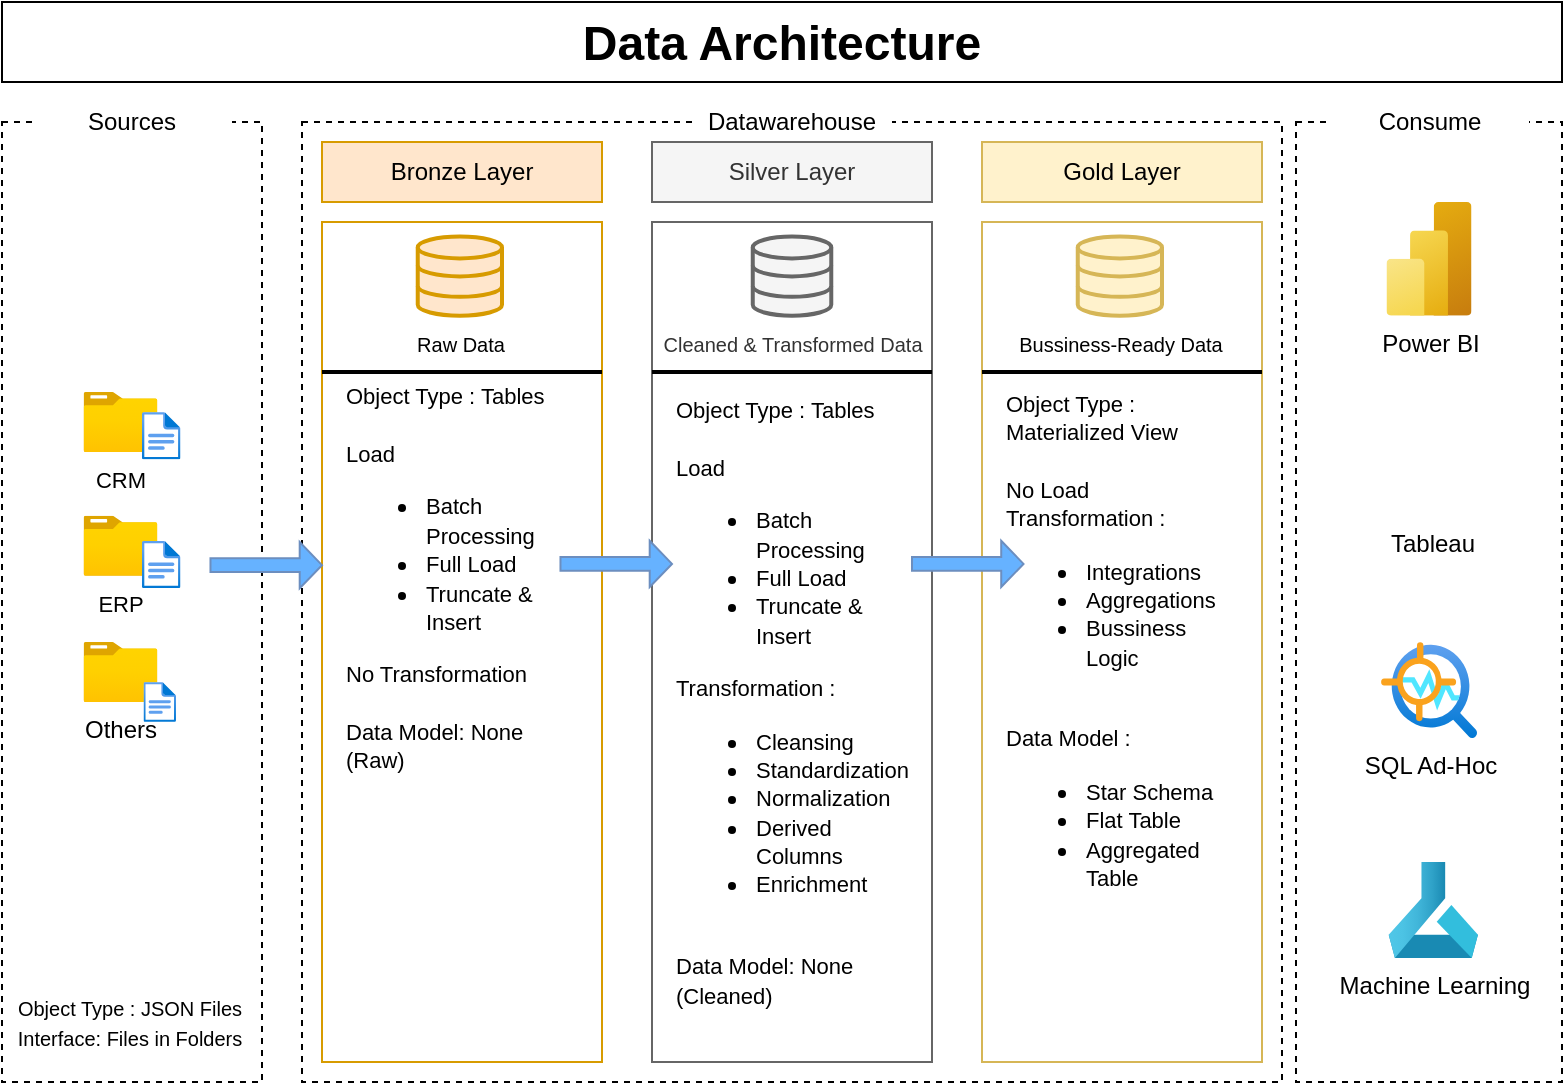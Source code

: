 <mxfile version="28.0.7">
  <diagram name="Data Architecture" id="UuJN0yJNJDD4YwYR6_T2">
    <mxGraphModel dx="962" dy="530" grid="1" gridSize="10" guides="1" tooltips="1" connect="1" arrows="1" fold="1" page="1" pageScale="1" pageWidth="827" pageHeight="1169" math="0" shadow="0">
      <root>
        <mxCell id="0" />
        <mxCell id="1" parent="0" />
        <mxCell id="4bc1In4kHDpeaZkrOJXA-3" value="" style="rounded=0;whiteSpace=wrap;html=1;dashed=1;" vertex="1" parent="1">
          <mxGeometry x="707" y="570" width="133" height="480" as="geometry" />
        </mxCell>
        <mxCell id="4bc1In4kHDpeaZkrOJXA-2" value="" style="rounded=0;whiteSpace=wrap;html=1;strokeColor=default;dashed=1;" vertex="1" parent="1">
          <mxGeometry x="210" y="570" width="490" height="480" as="geometry" />
        </mxCell>
        <mxCell id="4bc1In4kHDpeaZkrOJXA-47" value="" style="rounded=0;whiteSpace=wrap;html=1;fillColor=none;strokeColor=#d79b00;" vertex="1" parent="1">
          <mxGeometry x="220" y="620" width="140" height="420" as="geometry" />
        </mxCell>
        <mxCell id="4bc1In4kHDpeaZkrOJXA-1" value="" style="rounded=0;whiteSpace=wrap;html=1;dashed=1;" vertex="1" parent="1">
          <mxGeometry x="60" y="570" width="130" height="480" as="geometry" />
        </mxCell>
        <mxCell id="4bc1In4kHDpeaZkrOJXA-4" value="Sources" style="rounded=0;whiteSpace=wrap;html=1;strokeColor=none;" vertex="1" parent="1">
          <mxGeometry x="75" y="560" width="100" height="20" as="geometry" />
        </mxCell>
        <mxCell id="4bc1In4kHDpeaZkrOJXA-5" value="Datawarehouse" style="rounded=0;whiteSpace=wrap;html=1;strokeColor=none;" vertex="1" parent="1">
          <mxGeometry x="405" y="560" width="100" height="20" as="geometry" />
        </mxCell>
        <mxCell id="4bc1In4kHDpeaZkrOJXA-6" value="Consume" style="rounded=0;whiteSpace=wrap;html=1;strokeColor=none;" vertex="1" parent="1">
          <mxGeometry x="723.5" y="560" width="100" height="20" as="geometry" />
        </mxCell>
        <mxCell id="4bc1In4kHDpeaZkrOJXA-7" value="Silver Layer" style="rounded=0;whiteSpace=wrap;html=1;fillColor=#f5f5f5;strokeColor=#666666;fontColor=#333333;" vertex="1" parent="1">
          <mxGeometry x="385" y="580" width="140" height="30" as="geometry" />
        </mxCell>
        <mxCell id="4bc1In4kHDpeaZkrOJXA-13" value="&lt;font style=&quot;font-size: 11px;&quot;&gt;CRM&lt;/font&gt;" style="image;aspect=fixed;html=1;points=[];align=center;fontSize=12;image=img/lib/azure2/general/Folder_Blank.svg;" vertex="1" parent="1">
          <mxGeometry x="100.76" y="705" width="36.96" height="30" as="geometry" />
        </mxCell>
        <mxCell id="4bc1In4kHDpeaZkrOJXA-16" value="&lt;font style=&quot;font-size: 11px;&quot;&gt;ERP&lt;/font&gt;" style="image;aspect=fixed;html=1;points=[];align=center;fontSize=12;image=img/lib/azure2/general/Folder_Blank.svg;" vertex="1" parent="1">
          <mxGeometry x="100.76" y="766.88" width="36.96" height="30" as="geometry" />
        </mxCell>
        <mxCell id="4bc1In4kHDpeaZkrOJXA-17" value="" style="image;aspect=fixed;html=1;points=[];align=center;fontSize=12;image=img/lib/azure2/general/File.svg;" vertex="1" parent="1">
          <mxGeometry x="129.97" y="779.39" width="19.27" height="23.74" as="geometry" />
        </mxCell>
        <mxCell id="4bc1In4kHDpeaZkrOJXA-18" value="Others" style="image;aspect=fixed;html=1;points=[];align=center;fontSize=12;image=img/lib/azure2/general/Folder_Blank.svg;" vertex="1" parent="1">
          <mxGeometry x="100.76" y="830" width="36.96" height="30" as="geometry" />
        </mxCell>
        <mxCell id="4bc1In4kHDpeaZkrOJXA-19" value="" style="image;aspect=fixed;html=1;points=[];align=center;fontSize=12;image=img/lib/azure2/general/File.svg;" vertex="1" parent="1">
          <mxGeometry x="130.76" y="850" width="16.23" height="20" as="geometry" />
        </mxCell>
        <mxCell id="4bc1In4kHDpeaZkrOJXA-20" value="&lt;div&gt;&lt;font style=&quot;font-size: 10px;&quot;&gt;Object Type : JSON Files&lt;/font&gt;&lt;/div&gt;&lt;div&gt;&lt;font style=&quot;font-size: 10px;&quot;&gt;Interface: Files in Folders&lt;/font&gt;&lt;/div&gt;" style="text;html=1;align=center;verticalAlign=middle;whiteSpace=wrap;rounded=0;" vertex="1" parent="1">
          <mxGeometry x="66.36" y="1000" width="115.76" height="40" as="geometry" />
        </mxCell>
        <mxCell id="4bc1In4kHDpeaZkrOJXA-39" value="" style="image;aspect=fixed;html=1;points=[];align=center;fontSize=12;image=img/lib/azure2/general/File.svg;" vertex="1" parent="1">
          <mxGeometry x="129.97" y="715" width="19.27" height="23.74" as="geometry" />
        </mxCell>
        <mxCell id="4bc1In4kHDpeaZkrOJXA-40" value="" style="shape=singleArrow;whiteSpace=wrap;html=1;fillColor=#66B2FF;strokeColor=#6c8ebf;" vertex="1" parent="1">
          <mxGeometry x="164.24" y="780.01" width="55.76" height="23.12" as="geometry" />
        </mxCell>
        <mxCell id="4bc1In4kHDpeaZkrOJXA-43" value="Bronze Layer" style="rounded=0;whiteSpace=wrap;html=1;fillColor=#ffe6cc;strokeColor=#d79b00;" vertex="1" parent="1">
          <mxGeometry x="220" y="580" width="140" height="30" as="geometry" />
        </mxCell>
        <mxCell id="4bc1In4kHDpeaZkrOJXA-44" value="Gold Layer" style="rounded=0;whiteSpace=wrap;html=1;fillColor=#fff2cc;strokeColor=#d6b656;" vertex="1" parent="1">
          <mxGeometry x="550" y="580" width="140" height="30" as="geometry" />
        </mxCell>
        <mxCell id="4bc1In4kHDpeaZkrOJXA-45" value="" style="rounded=0;whiteSpace=wrap;html=1;fillColor=none;strokeColor=#666666;fontColor=#333333;" vertex="1" parent="1">
          <mxGeometry x="385" y="620" width="140" height="420" as="geometry" />
        </mxCell>
        <mxCell id="4bc1In4kHDpeaZkrOJXA-46" value="" style="rounded=0;whiteSpace=wrap;html=1;fillColor=none;strokeColor=#d6b656;" vertex="1" parent="1">
          <mxGeometry x="550" y="620" width="140" height="420" as="geometry" />
        </mxCell>
        <mxCell id="4bc1In4kHDpeaZkrOJXA-21" value="&lt;font style=&quot;font-size: 10px;&quot;&gt;Raw Data&lt;/font&gt;" style="html=1;verticalLabelPosition=bottom;align=center;labelBackgroundColor=#ffffff;verticalAlign=top;strokeWidth=2;strokeColor=#d79b00;shadow=0;dashed=0;shape=mxgraph.ios7.icons.data;fillColor=#ffe6cc;" vertex="1" parent="1">
          <mxGeometry x="267.87" y="627.28" width="42.13" height="39.55" as="geometry" />
        </mxCell>
        <mxCell id="4bc1In4kHDpeaZkrOJXA-48" value="&lt;font style=&quot;font-size: 10px;&quot;&gt;Cleaned &amp;amp; Transformed Data&lt;/font&gt;" style="html=1;verticalLabelPosition=bottom;align=center;labelBackgroundColor=#ffffff;verticalAlign=top;strokeWidth=2;strokeColor=#666666;shadow=0;dashed=0;shape=mxgraph.ios7.icons.data;fillColor=#f5f5f5;fontColor=#333333;" vertex="1" parent="1">
          <mxGeometry x="435.38" y="627.28" width="39.25" height="39.55" as="geometry" />
        </mxCell>
        <mxCell id="4bc1In4kHDpeaZkrOJXA-49" value="&lt;font style=&quot;font-size: 10px;&quot;&gt;Bussiness-Ready Data&lt;/font&gt;" style="html=1;verticalLabelPosition=bottom;align=center;labelBackgroundColor=#ffffff;verticalAlign=top;strokeWidth=2;strokeColor=#d6b656;shadow=0;dashed=0;shape=mxgraph.ios7.icons.data;fillColor=#fff2cc;" vertex="1" parent="1">
          <mxGeometry x="597.88" y="627.28" width="42.12" height="39.55" as="geometry" />
        </mxCell>
        <mxCell id="4bc1In4kHDpeaZkrOJXA-52" value="" style="line;strokeWidth=2;html=1;" vertex="1" parent="1">
          <mxGeometry x="220" y="690" width="140" height="10" as="geometry" />
        </mxCell>
        <mxCell id="4bc1In4kHDpeaZkrOJXA-53" value="" style="line;strokeWidth=2;html=1;" vertex="1" parent="1">
          <mxGeometry x="385" y="690" width="140" height="10" as="geometry" />
        </mxCell>
        <mxCell id="4bc1In4kHDpeaZkrOJXA-54" value="" style="line;strokeWidth=2;html=1;" vertex="1" parent="1">
          <mxGeometry x="550" y="690" width="140" height="10" as="geometry" />
        </mxCell>
        <mxCell id="4bc1In4kHDpeaZkrOJXA-42" value="&lt;font style=&quot;font-size: 11px;&quot;&gt;Object Type : Tables&lt;/font&gt;&lt;div&gt;&lt;font style=&quot;font-size: 11px;&quot;&gt;&lt;br&gt;&lt;/font&gt;&lt;/div&gt;&lt;div&gt;&lt;font style=&quot;font-size: 11px;&quot;&gt;Load&lt;/font&gt;&lt;/div&gt;&lt;div&gt;&lt;ul&gt;&lt;li&gt;&lt;font style=&quot;font-size: 11px;&quot;&gt;Batch Processing&lt;/font&gt;&lt;/li&gt;&lt;li&gt;&lt;font style=&quot;font-size: 11px;&quot;&gt;Full Load&lt;/font&gt;&lt;/li&gt;&lt;li&gt;&lt;font style=&quot;font-size: 11px;&quot;&gt;Truncate &amp;amp; Insert&lt;/font&gt;&lt;/li&gt;&lt;/ul&gt;&lt;font style=&quot;font-size: 11px;&quot;&gt;No Transformation&lt;/font&gt;&lt;/div&gt;&lt;div&gt;&lt;font style=&quot;font-size: 11px;&quot;&gt;&lt;br&gt;&lt;/font&gt;&lt;/div&gt;&lt;div&gt;&lt;font style=&quot;font-size: 11px;&quot;&gt;Data Model: None (Raw)&lt;/font&gt;&lt;/div&gt;" style="text;html=1;align=left;verticalAlign=middle;whiteSpace=wrap;rounded=0;" vertex="1" parent="1">
          <mxGeometry x="230" y="705" width="120" height="185" as="geometry" />
        </mxCell>
        <mxCell id="4bc1In4kHDpeaZkrOJXA-55" value="&lt;font style=&quot;font-size: 11px;&quot;&gt;Object Type : Tables&lt;/font&gt;&lt;div&gt;&lt;font style=&quot;font-size: 11px;&quot;&gt;&lt;br&gt;&lt;/font&gt;&lt;/div&gt;&lt;div&gt;&lt;font style=&quot;font-size: 11px;&quot;&gt;Load&lt;/font&gt;&lt;/div&gt;&lt;div&gt;&lt;ul&gt;&lt;li&gt;&lt;font style=&quot;font-size: 11px;&quot;&gt;Batch Processing&lt;/font&gt;&lt;/li&gt;&lt;li&gt;&lt;font style=&quot;font-size: 11px;&quot;&gt;Full Load&lt;/font&gt;&lt;/li&gt;&lt;li&gt;&lt;font style=&quot;font-size: 11px;&quot;&gt;Truncate &amp;amp; Insert&lt;/font&gt;&lt;/li&gt;&lt;/ul&gt;&lt;span style=&quot;background-color: transparent; color: light-dark(rgb(0, 0, 0), rgb(255, 255, 255));&quot;&gt;&lt;font style=&quot;font-size: 11px;&quot;&gt;Transformation :&amp;nbsp;&lt;/font&gt;&lt;/span&gt;&lt;/div&gt;&lt;div&gt;&lt;ul&gt;&lt;li&gt;&lt;span style=&quot;background-color: transparent; color: light-dark(rgb(0, 0, 0), rgb(255, 255, 255));&quot;&gt;&lt;font style=&quot;font-size: 11px;&quot;&gt;Cleansing&lt;/font&gt;&lt;/span&gt;&lt;/li&gt;&lt;li&gt;&lt;span style=&quot;background-color: transparent; color: light-dark(rgb(0, 0, 0), rgb(255, 255, 255));&quot;&gt;&lt;font style=&quot;font-size: 11px;&quot;&gt;Standardization&lt;/font&gt;&lt;/span&gt;&lt;/li&gt;&lt;li&gt;&lt;span style=&quot;background-color: transparent; color: light-dark(rgb(0, 0, 0), rgb(255, 255, 255));&quot;&gt;&lt;font style=&quot;font-size: 11px;&quot;&gt;Normalization&lt;/font&gt;&lt;/span&gt;&lt;/li&gt;&lt;li&gt;&lt;span style=&quot;background-color: transparent; color: light-dark(rgb(0, 0, 0), rgb(255, 255, 255));&quot;&gt;&lt;font style=&quot;font-size: 11px;&quot;&gt;Derived Columns&lt;/font&gt;&lt;/span&gt;&lt;/li&gt;&lt;li&gt;&lt;span style=&quot;background-color: transparent; color: light-dark(rgb(0, 0, 0), rgb(255, 255, 255));&quot;&gt;&lt;font style=&quot;font-size: 11px;&quot;&gt;Enrichment&lt;/font&gt;&lt;/span&gt;&lt;/li&gt;&lt;/ul&gt;&lt;/div&gt;&lt;div&gt;&lt;font style=&quot;font-size: 11px;&quot;&gt;&lt;br&gt;&lt;/font&gt;&lt;/div&gt;&lt;div&gt;&lt;font style=&quot;font-size: 11px;&quot;&gt;Data Model: None (Cleaned)&lt;/font&gt;&lt;/div&gt;" style="text;html=1;align=left;verticalAlign=middle;whiteSpace=wrap;rounded=0;" vertex="1" parent="1">
          <mxGeometry x="395" y="700" width="120" height="320" as="geometry" />
        </mxCell>
        <mxCell id="4bc1In4kHDpeaZkrOJXA-56" value="&lt;font style=&quot;font-size: 11px;&quot;&gt;Object Type : Materialized View&lt;/font&gt;&lt;div&gt;&lt;font style=&quot;font-size: 11px;&quot;&gt;&lt;br&gt;&lt;/font&gt;&lt;/div&gt;&lt;div&gt;&lt;font style=&quot;font-size: 11px;&quot;&gt;No Load&lt;/font&gt;&lt;/div&gt;&lt;div&gt;&lt;font style=&quot;font-size: 11px;&quot;&gt;Transformation :&amp;nbsp;&lt;/font&gt;&lt;/div&gt;&lt;div&gt;&lt;ul&gt;&lt;li&gt;&lt;font style=&quot;font-size: 11px;&quot;&gt;Integrations&lt;/font&gt;&lt;/li&gt;&lt;li&gt;&lt;font style=&quot;font-size: 11px;&quot;&gt;Aggregations&lt;/font&gt;&lt;/li&gt;&lt;li&gt;&lt;font style=&quot;font-size: 11px;&quot;&gt;Bussiness Logic&lt;/font&gt;&lt;/li&gt;&lt;/ul&gt;&lt;/div&gt;&lt;div&gt;&lt;font style=&quot;font-size: 11px;&quot;&gt;&lt;br&gt;&lt;/font&gt;&lt;/div&gt;&lt;div&gt;&lt;font style=&quot;font-size: 11px;&quot;&gt;Data Model :&amp;nbsp;&lt;/font&gt;&lt;/div&gt;&lt;div&gt;&lt;ul&gt;&lt;li&gt;&lt;font style=&quot;font-size: 11px;&quot;&gt;Star Schema&lt;/font&gt;&lt;/li&gt;&lt;li&gt;&lt;font style=&quot;font-size: 11px;&quot;&gt;Flat Table&lt;/font&gt;&lt;/li&gt;&lt;li&gt;&lt;font style=&quot;font-size: 11px;&quot;&gt;Aggregated Table&lt;/font&gt;&lt;/li&gt;&lt;/ul&gt;&lt;/div&gt;" style="text;html=1;align=left;verticalAlign=middle;whiteSpace=wrap;rounded=0;" vertex="1" parent="1">
          <mxGeometry x="560" y="700" width="120" height="270" as="geometry" />
        </mxCell>
        <mxCell id="4bc1In4kHDpeaZkrOJXA-57" value="" style="shape=singleArrow;whiteSpace=wrap;html=1;fillColor=#66B2FF;strokeColor=#6c8ebf;" vertex="1" parent="1">
          <mxGeometry x="339.24" y="779.39" width="55.76" height="23.12" as="geometry" />
        </mxCell>
        <mxCell id="4bc1In4kHDpeaZkrOJXA-58" value="" style="shape=singleArrow;whiteSpace=wrap;html=1;fillColor=#66B2FF;strokeColor=#6c8ebf;" vertex="1" parent="1">
          <mxGeometry x="515" y="779.39" width="55.76" height="23.12" as="geometry" />
        </mxCell>
        <mxCell id="4bc1In4kHDpeaZkrOJXA-59" value="Power BI" style="image;aspect=fixed;html=1;points=[];align=center;fontSize=12;image=img/lib/azure2/analytics/Power_BI_Embedded.svg;" vertex="1" parent="1">
          <mxGeometry x="752.19" y="610" width="42.62" height="56.83" as="geometry" />
        </mxCell>
        <mxCell id="4bc1In4kHDpeaZkrOJXA-60" value="Tableau" style="shape=image;html=1;verticalAlign=top;verticalLabelPosition=bottom;labelBackgroundColor=#ffffff;imageAspect=0;aspect=fixed;image=https://icons.diagrams.net/icon-cache1/Ionicons_Fill_Vol_2-2187/logo-tableau-566.svg" vertex="1" parent="1">
          <mxGeometry x="751.75" y="720.38" width="46.5" height="46.5" as="geometry" />
        </mxCell>
        <mxCell id="4bc1In4kHDpeaZkrOJXA-61" value="SQL Ad-Hoc" style="image;aspect=fixed;html=1;points=[];align=center;fontSize=12;image=img/lib/azure2/ai_machine_learning/Anomaly_Detector.svg;" vertex="1" parent="1">
          <mxGeometry x="749.5" y="830" width="48" height="48" as="geometry" />
        </mxCell>
        <mxCell id="4bc1In4kHDpeaZkrOJXA-64" value="Machine Learning" style="image;aspect=fixed;html=1;points=[];align=center;fontSize=12;image=img/lib/azure2/ai_machine_learning/Machine_Learning.svg;" vertex="1" parent="1">
          <mxGeometry x="753.07" y="940" width="45.18" height="48" as="geometry" />
        </mxCell>
        <mxCell id="4bc1In4kHDpeaZkrOJXA-67" value="&lt;h1 style=&quot;margin-top: 0px;&quot;&gt;Data Architecture&lt;/h1&gt;" style="text;html=1;whiteSpace=wrap;overflow=hidden;rounded=0;align=center;strokeColor=default;" vertex="1" parent="1">
          <mxGeometry x="60" y="510" width="780" height="40" as="geometry" />
        </mxCell>
      </root>
    </mxGraphModel>
  </diagram>
</mxfile>
